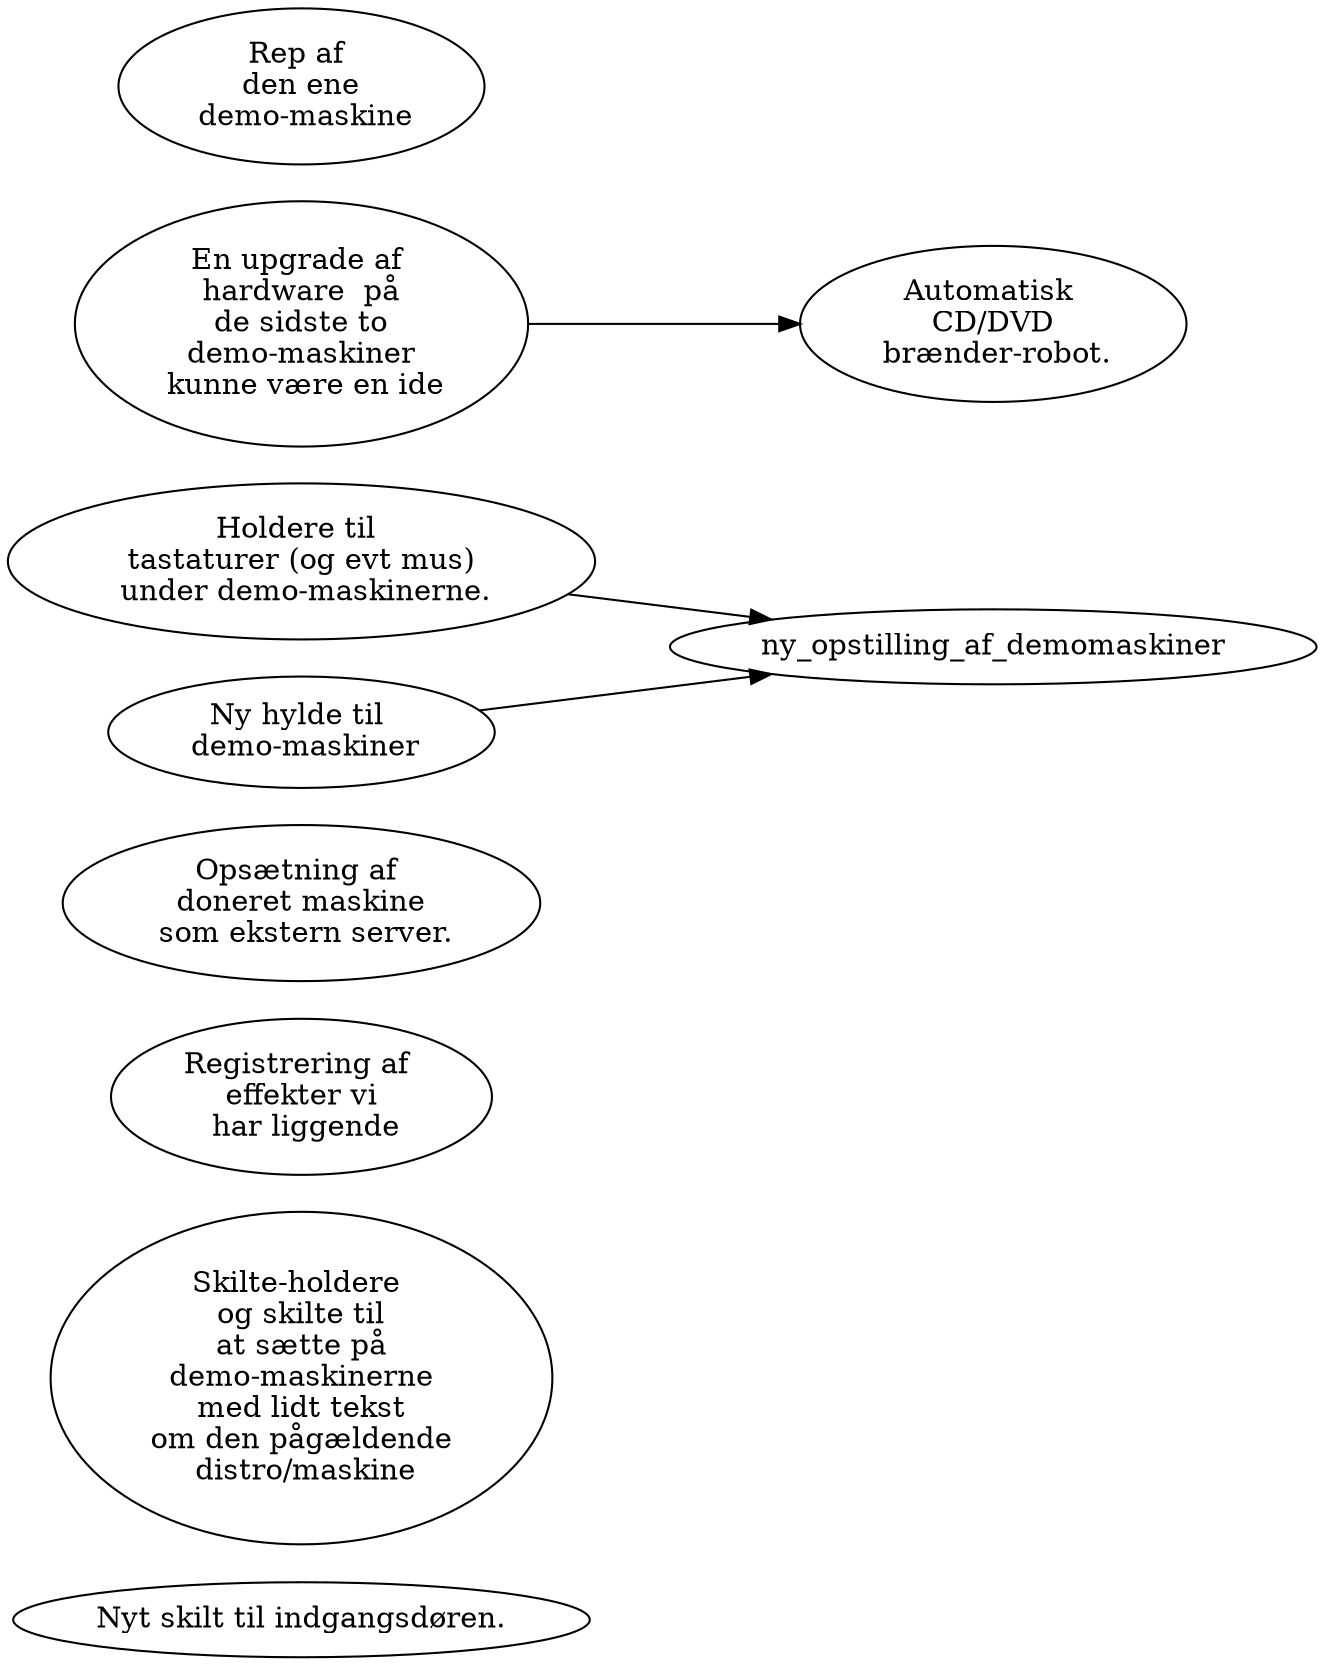 digraph xxx {
    rankdir=LR;
    nyt_dørskilt [ label="Nyt skilt til indgangsdøren." ];
    skilteholdere [ label="Skilte-holdere \n og skilte til \n at sætte på \n demo-maskinerne \n med lidt tekst \n om den pågældende \n distro/maskine" ];
    registerer_udstyr [ label="Registrering af \n effekter vi \n har liggende" ];
    ny_bootserver [ label="Opsætning af \n doneret maskine \n som ekstern server." ];
    

    lav_keyboard_holdere [ label="Holdere til \n tastaturer (og evt mus) \n under demo-maskinerne." ];
    hylde_til_demomaskiner [ label="Ny hylde til \n demo-maskiner" ];
    {lav_keyboard_holdere,hylde_til_demomaskiner} -> ny_opstilling_af_demomaskiner;


    upgrade_demomaskiner [ label="En upgrade af \n hardware  på \n de sidste to \n demo-maskiner \n kunne være en ide" ];
    rep_af_demomaskine [ label="Rep af \n den ene \n demo-maskine" ];
    cd_brænder [ label="Automatisk \n CD/DVD \n brænder-robot." ];
    upgrade_demomaskiner -> cd_brænder;
    
    node [ style=filled ];
    ////////////////////////////////////////////////////////////////////////////
    // Påbegyndt
    node [ fillcolor=yellow ];
    ////////////////////////////////////////////////////////////////////////////
    // Afsluttet
    node [ fillcolor=green ];

}
